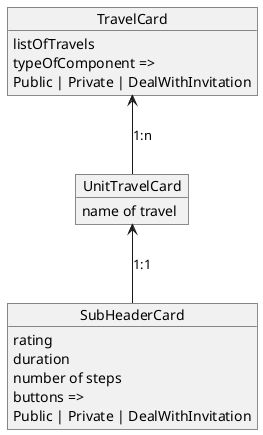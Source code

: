 @startuml

object TravelCard{
    listOfTravels
    typeOfComponent => 
    Public | Private | DealWithInvitation
}

object UnitTravelCard {
    name of travel
}

object SubHeaderCard {
    rating
    duration
    number of steps
    buttons =>
    Public | Private | DealWithInvitation



}

TravelCard <-- UnitTravelCard : 1:n
UnitTravelCard <-- SubHeaderCard : 1:1

@enduml
